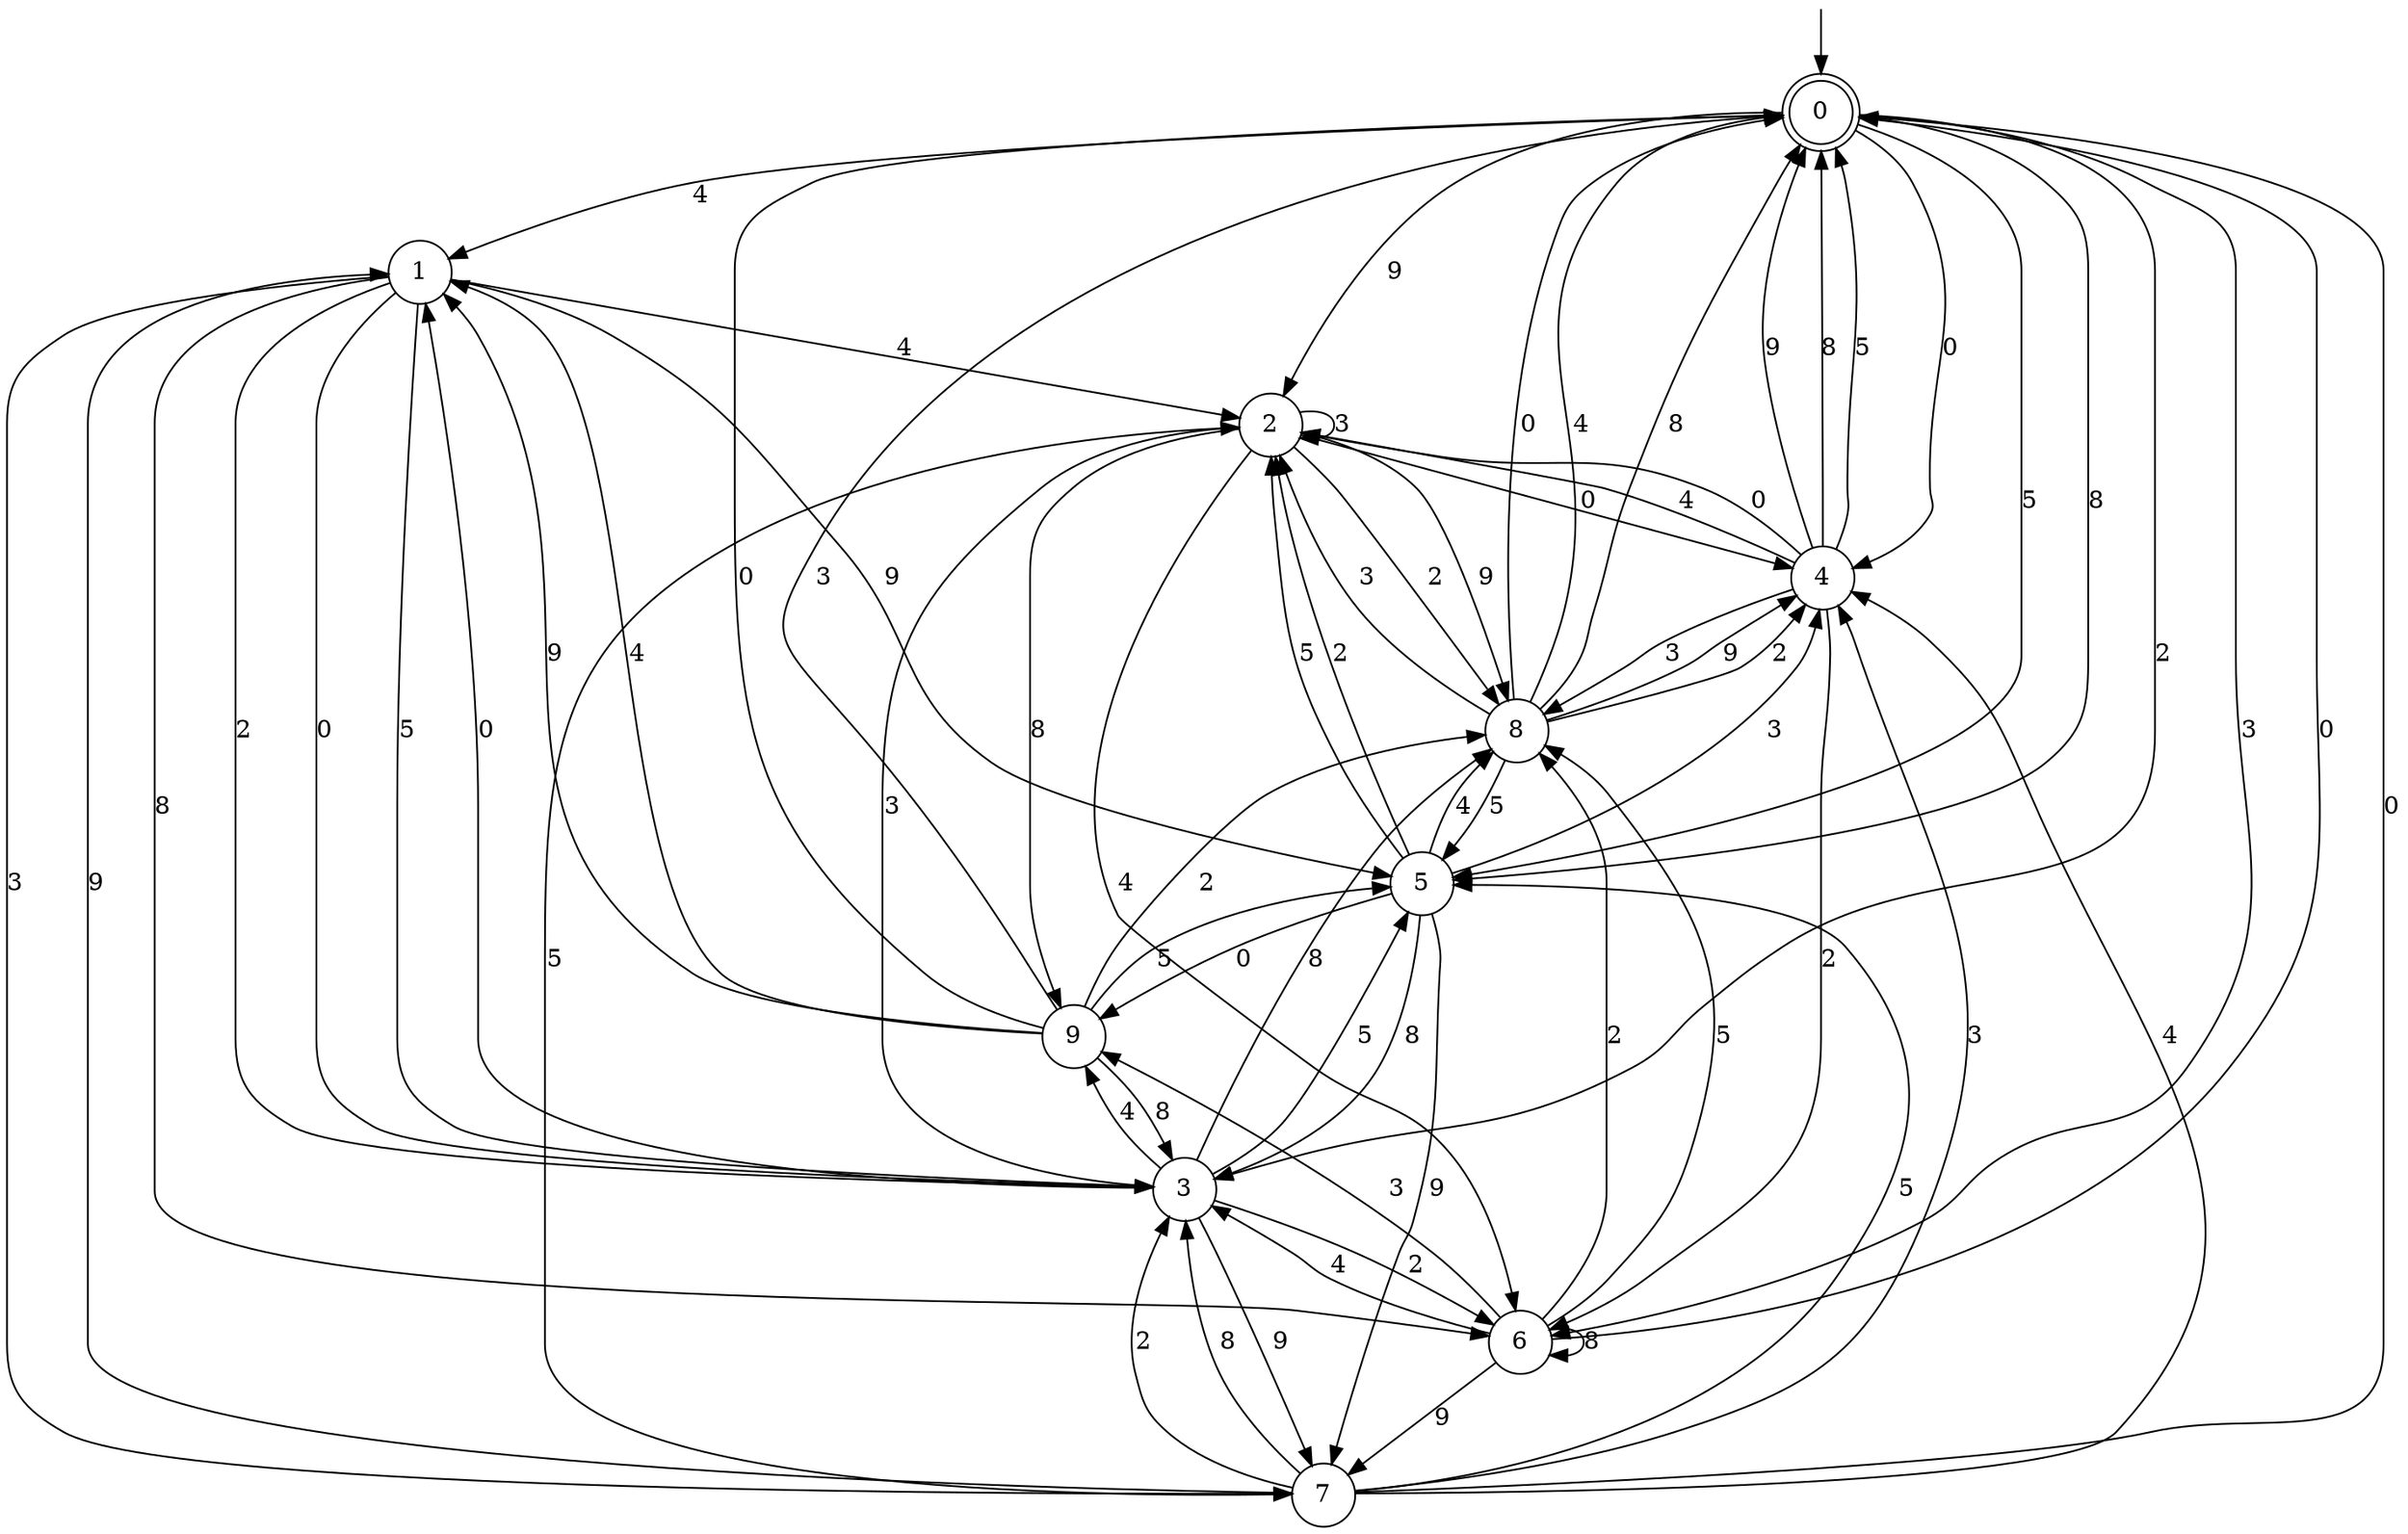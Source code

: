 digraph g {

	s0 [shape="doublecircle" label="0"];
	s1 [shape="circle" label="1"];
	s2 [shape="circle" label="2"];
	s3 [shape="circle" label="3"];
	s4 [shape="circle" label="4"];
	s5 [shape="circle" label="5"];
	s6 [shape="circle" label="6"];
	s7 [shape="circle" label="7"];
	s8 [shape="circle" label="8"];
	s9 [shape="circle" label="9"];
	s0 -> s1 [label="4"];
	s0 -> s2 [label="9"];
	s0 -> s3 [label="2"];
	s0 -> s4 [label="0"];
	s0 -> s5 [label="8"];
	s0 -> s6 [label="3"];
	s0 -> s5 [label="5"];
	s1 -> s2 [label="4"];
	s1 -> s5 [label="9"];
	s1 -> s3 [label="2"];
	s1 -> s3 [label="0"];
	s1 -> s6 [label="8"];
	s1 -> s7 [label="3"];
	s1 -> s3 [label="5"];
	s2 -> s6 [label="4"];
	s2 -> s8 [label="9"];
	s2 -> s8 [label="2"];
	s2 -> s4 [label="0"];
	s2 -> s9 [label="8"];
	s2 -> s2 [label="3"];
	s2 -> s7 [label="5"];
	s3 -> s9 [label="4"];
	s3 -> s7 [label="9"];
	s3 -> s6 [label="2"];
	s3 -> s1 [label="0"];
	s3 -> s8 [label="8"];
	s3 -> s2 [label="3"];
	s3 -> s5 [label="5"];
	s4 -> s2 [label="4"];
	s4 -> s0 [label="9"];
	s4 -> s6 [label="2"];
	s4 -> s2 [label="0"];
	s4 -> s0 [label="8"];
	s4 -> s8 [label="3"];
	s4 -> s0 [label="5"];
	s5 -> s8 [label="4"];
	s5 -> s7 [label="9"];
	s5 -> s2 [label="2"];
	s5 -> s9 [label="0"];
	s5 -> s3 [label="8"];
	s5 -> s4 [label="3"];
	s5 -> s2 [label="5"];
	s6 -> s3 [label="4"];
	s6 -> s7 [label="9"];
	s6 -> s8 [label="2"];
	s6 -> s0 [label="0"];
	s6 -> s6 [label="8"];
	s6 -> s9 [label="3"];
	s6 -> s8 [label="5"];
	s7 -> s4 [label="4"];
	s7 -> s1 [label="9"];
	s7 -> s3 [label="2"];
	s7 -> s0 [label="0"];
	s7 -> s3 [label="8"];
	s7 -> s4 [label="3"];
	s7 -> s5 [label="5"];
	s8 -> s0 [label="4"];
	s8 -> s4 [label="9"];
	s8 -> s4 [label="2"];
	s8 -> s0 [label="0"];
	s8 -> s0 [label="8"];
	s8 -> s2 [label="3"];
	s8 -> s5 [label="5"];
	s9 -> s1 [label="4"];
	s9 -> s1 [label="9"];
	s9 -> s8 [label="2"];
	s9 -> s0 [label="0"];
	s9 -> s3 [label="8"];
	s9 -> s0 [label="3"];
	s9 -> s5 [label="5"];

__start0 [label="" shape="none" width="0" height="0"];
__start0 -> s0;

}
